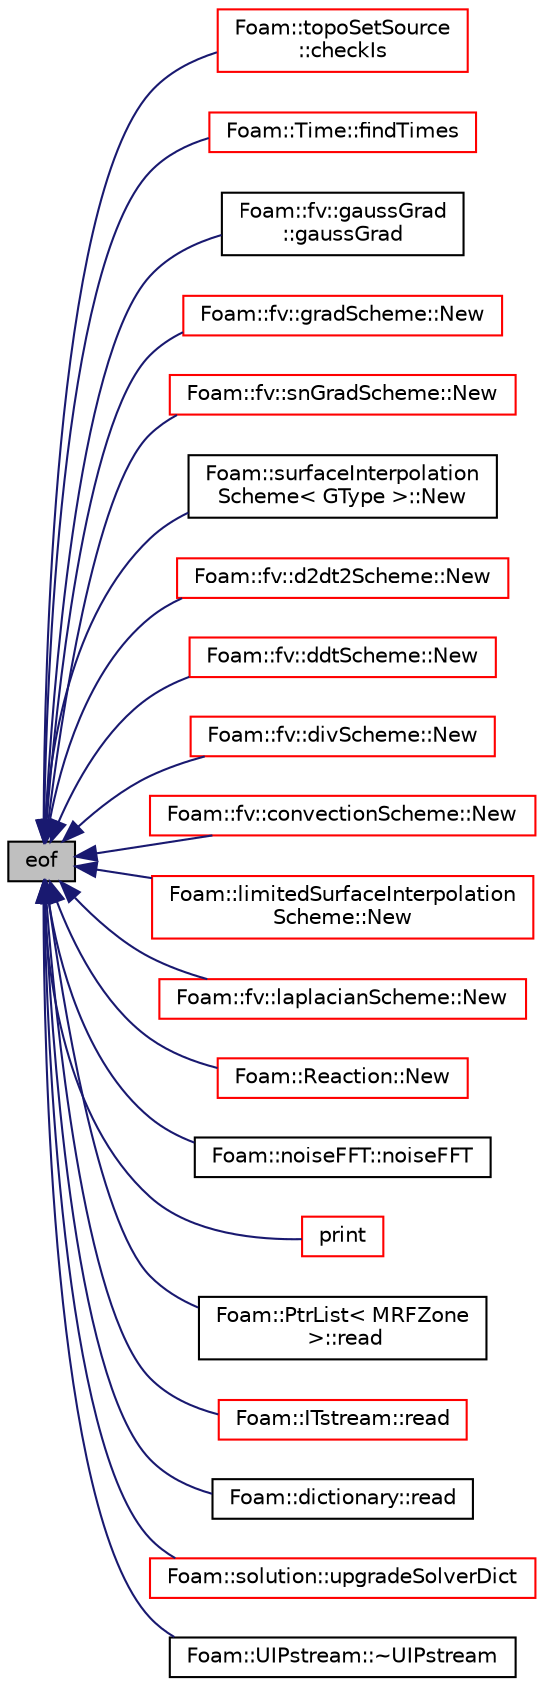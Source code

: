 digraph "eof"
{
  bgcolor="transparent";
  edge [fontname="Helvetica",fontsize="10",labelfontname="Helvetica",labelfontsize="10"];
  node [fontname="Helvetica",fontsize="10",shape=record];
  rankdir="LR";
  Node15772 [label="eof",height=0.2,width=0.4,color="black", fillcolor="grey75", style="filled", fontcolor="black"];
  Node15772 -> Node15773 [dir="back",color="midnightblue",fontsize="10",style="solid",fontname="Helvetica"];
  Node15773 [label="Foam::topoSetSource\l::checkIs",height=0.2,width=0.4,color="red",URL="$a26601.html#ae46e80b40fbccd61445ff02c596734b5",tooltip="Check state of stream. "];
  Node15772 -> Node15775 [dir="back",color="midnightblue",fontsize="10",style="solid",fontname="Helvetica"];
  Node15775 [label="Foam::Time::findTimes",height=0.2,width=0.4,color="red",URL="$a27457.html#a358594437beb51631684afba39f445da",tooltip="Search a given directory for valid time directories. "];
  Node15772 -> Node15779 [dir="back",color="midnightblue",fontsize="10",style="solid",fontname="Helvetica"];
  Node15779 [label="Foam::fv::gaussGrad\l::gaussGrad",height=0.2,width=0.4,color="black",URL="$a23357.html#ace6c2051286514eb33d4839e9b6b9573",tooltip="Construct from mesh and Istream. "];
  Node15772 -> Node15780 [dir="back",color="midnightblue",fontsize="10",style="solid",fontname="Helvetica"];
  Node15780 [label="Foam::fv::gradScheme::New",height=0.2,width=0.4,color="red",URL="$a23361.html#afc37a52dd28d032d31cc89576f8122f2",tooltip="Return a pointer to a new gradScheme created on freestore. "];
  Node15772 -> Node15783 [dir="back",color="midnightblue",fontsize="10",style="solid",fontname="Helvetica"];
  Node15783 [label="Foam::fv::snGradScheme::New",height=0.2,width=0.4,color="red",URL="$a23429.html#adc12ff65e667931ca7187bb66656924a",tooltip="Return new tmp interpolation scheme. "];
  Node15772 -> Node15840 [dir="back",color="midnightblue",fontsize="10",style="solid",fontname="Helvetica"];
  Node15840 [label="Foam::surfaceInterpolation\lScheme\< GType \>::New",height=0.2,width=0.4,color="black",URL="$a24109.html#ad7a5400f463be6d6d6590c02af0c319f",tooltip="Return new tmp interpolation scheme. "];
  Node15772 -> Node15841 [dir="back",color="midnightblue",fontsize="10",style="solid",fontname="Helvetica"];
  Node15841 [label="Foam::fv::d2dt2Scheme::New",height=0.2,width=0.4,color="red",URL="$a23269.html#a60670b82e2875dd4e0c98fa8d4198272",tooltip="Return a pointer to a new d2dt2Scheme created on freestore. "];
  Node15772 -> Node15846 [dir="back",color="midnightblue",fontsize="10",style="solid",fontname="Helvetica"];
  Node15846 [label="Foam::fv::ddtScheme::New",height=0.2,width=0.4,color="red",URL="$a23301.html#a5a8f7e051307daf65eae67fb50c84a21",tooltip="Return a pointer to a new ddtScheme created on freestore. "];
  Node15772 -> Node17703 [dir="back",color="midnightblue",fontsize="10",style="solid",fontname="Helvetica"];
  Node17703 [label="Foam::fv::divScheme::New",height=0.2,width=0.4,color="red",URL="$a23325.html#ad9e49ab1c22879be2f0d38c93b75b299",tooltip="Return a pointer to a new divScheme created on freestore. "];
  Node15772 -> Node17706 [dir="back",color="midnightblue",fontsize="10",style="solid",fontname="Helvetica"];
  Node17706 [label="Foam::fv::convectionScheme::New",height=0.2,width=0.4,color="red",URL="$a23257.html#af588839e72c5544d36b0eb36a09e83aa",tooltip="Return a pointer to a new convectionScheme created on freestore. "];
  Node15772 -> Node17713 [dir="back",color="midnightblue",fontsize="10",style="solid",fontname="Helvetica"];
  Node17713 [label="Foam::limitedSurfaceInterpolation\lScheme::New",height=0.2,width=0.4,color="red",URL="$a23865.html#a32a46a7152e0210e6f3ac971f76dbc6d",tooltip="Return new tmp interpolation scheme. "];
  Node15772 -> Node17715 [dir="back",color="midnightblue",fontsize="10",style="solid",fontname="Helvetica"];
  Node17715 [label="Foam::fv::laplacianScheme::New",height=0.2,width=0.4,color="red",URL="$a23401.html#aa4597ba9a0b5ea42742d7b60969aefde",tooltip="Return a pointer to a new laplacianScheme created on freestore. "];
  Node15772 -> Node17724 [dir="back",color="midnightblue",fontsize="10",style="solid",fontname="Helvetica"];
  Node17724 [label="Foam::Reaction::New",height=0.2,width=0.4,color="red",URL="$a31677.html#aa11303643cc079fa40c4fad755aed520",tooltip="Return a pointer to new patchField created on freestore from input. "];
  Node15772 -> Node17727 [dir="back",color="midnightblue",fontsize="10",style="solid",fontname="Helvetica"];
  Node17727 [label="Foam::noiseFFT::noiseFFT",height=0.2,width=0.4,color="black",URL="$a30025.html#a449ba6255801b2151ca6f47b798cbd92",tooltip="Construct from pressure field file name. "];
  Node15772 -> Node17728 [dir="back",color="midnightblue",fontsize="10",style="solid",fontname="Helvetica"];
  Node17728 [label="print",height=0.2,width=0.4,color="red",URL="$a27333.html#aa61247f481294e0822e293753513bd29",tooltip="Print description of IOstream to Ostream. "];
  Node15772 -> Node18204 [dir="back",color="midnightblue",fontsize="10",style="solid",fontname="Helvetica"];
  Node18204 [label="Foam::PtrList\< MRFZone\l \>::read",height=0.2,width=0.4,color="black",URL="$a27029.html#a13f28f6f50da188010f20f60b92f4f39",tooltip="Read from Istream using given Istream constructor class. "];
  Node15772 -> Node18267 [dir="back",color="midnightblue",fontsize="10",style="solid",fontname="Helvetica"];
  Node18267 [label="Foam::ITstream::read",height=0.2,width=0.4,color="red",URL="$a27429.html#a3d4b02e5b143d1a4ba9a5b34f11b4ed1",tooltip="Return next token from stream. "];
  Node15772 -> Node17274 [dir="back",color="midnightblue",fontsize="10",style="solid",fontname="Helvetica"];
  Node17274 [label="Foam::dictionary::read",height=0.2,width=0.4,color="black",URL="$a27129.html#a74110bdf434afa7e444306eb4b04999b",tooltip="Read dictionary from Istream, optionally keeping the header. "];
  Node15772 -> Node20181 [dir="back",color="midnightblue",fontsize="10",style="solid",fontname="Helvetica"];
  Node20181 [label="Foam::solution::upgradeSolverDict",height=0.2,width=0.4,color="red",URL="$a28217.html#aafb35d9c55b4a97e839ab61b4a0c7d52",tooltip="Update from older solver controls syntax. "];
  Node15772 -> Node20634 [dir="back",color="midnightblue",fontsize="10",style="solid",fontname="Helvetica"];
  Node20634 [label="Foam::UIPstream::~UIPstream",height=0.2,width=0.4,color="black",URL="$a27365.html#a17a7ee4841c706feefb3043d692e3bcf",tooltip="Destructor. "];
}
